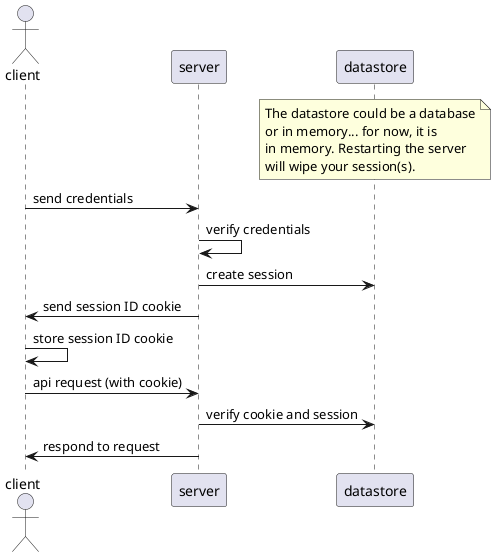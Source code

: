 @startuml session_workflow
actor client
participant server
participant datastore
note over datastore 
The datastore could be a database
or in memory... for now, it is 
in memory. Restarting the server
will wipe your session(s).
end note
client -> server : send credentials
server -> server : verify credentials
server -> datastore : create session
server -> client : send session ID cookie
client -> client : store session ID cookie
client -> server : api request (with cookie)
server -> datastore : verify cookie and session 
server -> client : respond to request
@enduml